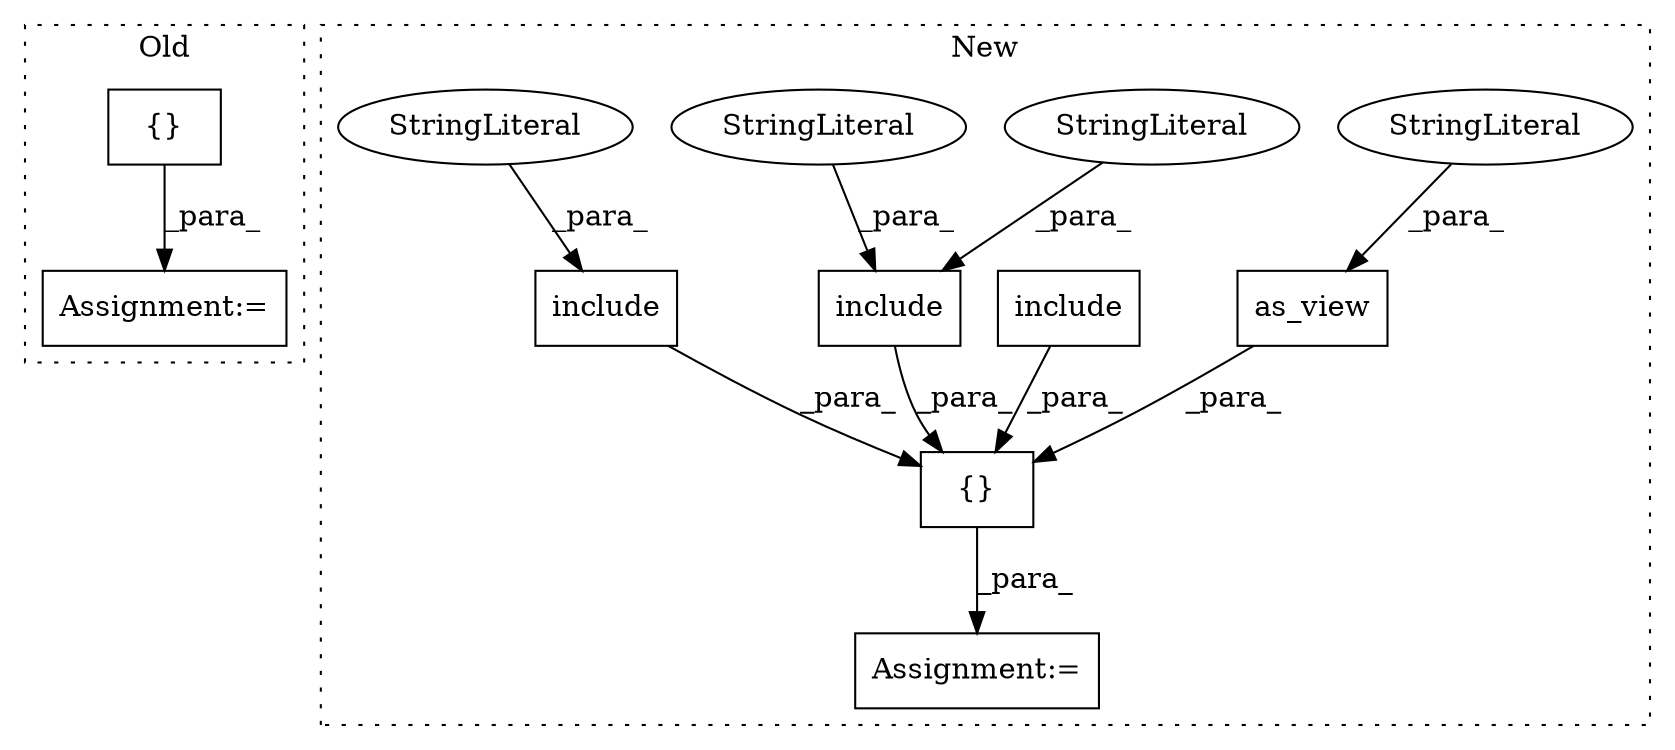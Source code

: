 digraph G {
subgraph cluster0 {
1 [label="{}" a="4" s="452,1013" l="1,1" shape="box"];
8 [label="Assignment:=" a="7" s="442" l="1" shape="box"];
label = "Old";
style="dotted";
}
subgraph cluster1 {
2 [label="include" a="32" s="739,776" l="8,1" shape="box"];
3 [label="{}" a="4" s="452,961" l="1,1" shape="box"];
4 [label="as_view" a="32" s="515,548" l="8,1" shape="box"];
5 [label="StringLiteral" a="45" s="536" l="12" shape="ellipse"];
6 [label="include" a="32" s="604,628" l="8,1" shape="box"];
7 [label="StringLiteral" a="45" s="747" l="20" shape="ellipse"];
9 [label="Assignment:=" a="7" s="442" l="1" shape="box"];
10 [label="include" a="32" s="798,836" l="8,1" shape="box"];
11 [label="StringLiteral" a="45" s="768" l="8" shape="ellipse"];
12 [label="StringLiteral" a="45" s="824" l="12" shape="ellipse"];
label = "New";
style="dotted";
}
1 -> 8 [label="_para_"];
2 -> 3 [label="_para_"];
3 -> 9 [label="_para_"];
4 -> 3 [label="_para_"];
5 -> 4 [label="_para_"];
6 -> 3 [label="_para_"];
7 -> 2 [label="_para_"];
10 -> 3 [label="_para_"];
11 -> 2 [label="_para_"];
12 -> 10 [label="_para_"];
}